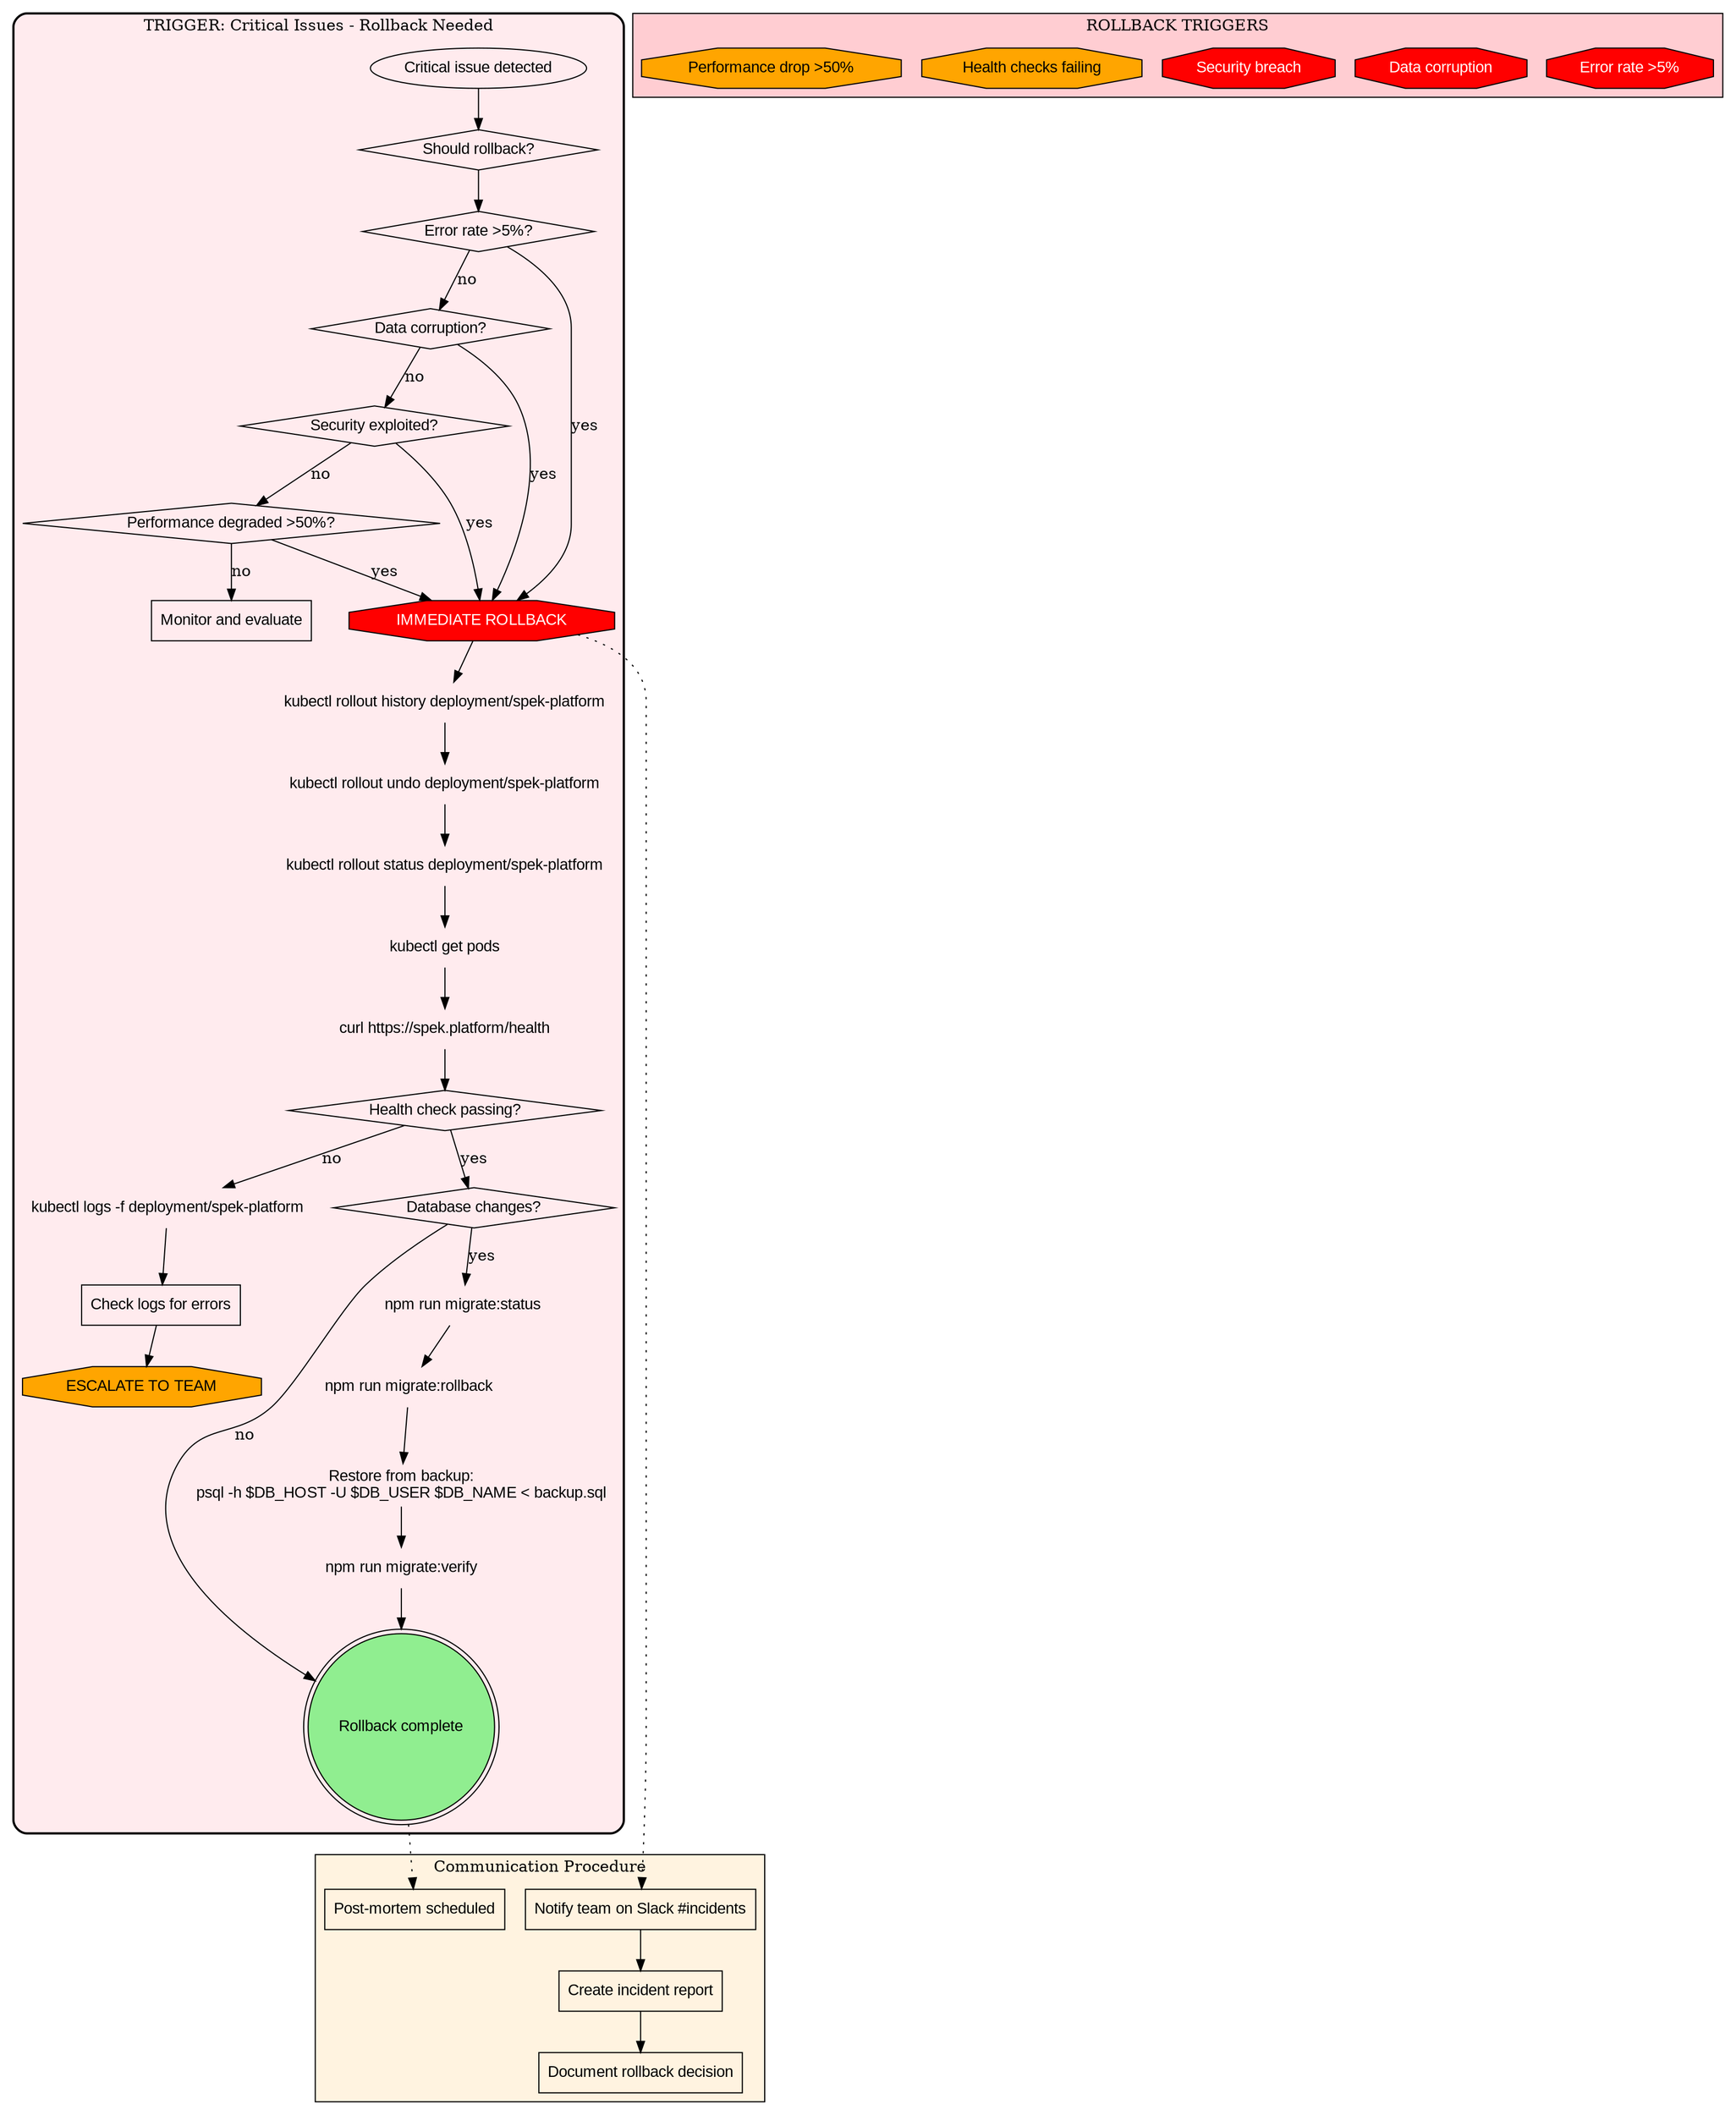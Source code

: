 digraph ROLLBACK_PROCEDURE {
    // TRIGGER: When deployment fails or critical issues detected
    // USE WHEN:
    //   - Critical errors affecting >5% of users
    //   - Data corruption detected
    //   - Security vulnerability exploited
    //   - Performance degradation >50%
    //   - Health checks failing

    rankdir=TB;
    node [fontname="Arial"];

    subgraph cluster_rollback {
        label="TRIGGER: Critical Issues - Rollback Needed";
        style="rounded,bold";
        bgcolor="#ffebee";

        // Entry - triggers
        "Critical issue detected" [shape=ellipse];

        // Immediate rollback triggers
        "Should rollback?" [shape=diamond];
        "Error rate >5%?" [shape=diamond];
        "Data corruption?" [shape=diamond];
        "Security exploited?" [shape=diamond];
        "Performance degraded >50%?" [shape=diamond];

        "IMMEDIATE ROLLBACK" [shape=octagon, style=filled, fillcolor=red, fontcolor=white];
        "Monitor and evaluate" [shape=box];

        // Rollback execution (Kubernetes)
        "kubectl rollout history deployment/spek-platform" [shape=plaintext];
        "kubectl rollout undo deployment/spek-platform" [shape=plaintext];
        "kubectl rollout status deployment/spek-platform" [shape=plaintext];
        "kubectl get pods" [shape=plaintext];

        // Verification
        "curl https://spek.platform/health" [shape=plaintext];
        "Health check passing?" [shape=diamond];
        "kubectl logs -f deployment/spek-platform" [shape=plaintext];
        "Check logs for errors" [shape=box];

        // Database rollback (if needed)
        "Database changes?" [shape=diamond];
        "npm run migrate:status" [shape=plaintext];
        "npm run migrate:rollback" [shape=plaintext];
        "Restore from backup:\npsql -h $DB_HOST -U $DB_USER $DB_NAME < backup.sql" [shape=plaintext];
        "npm run migrate:verify" [shape=plaintext];

        "Rollback complete" [shape=doublecircle, style=filled, fillcolor=lightgreen];
        "ESCALATE TO TEAM" [shape=octagon, style=filled, fillcolor=orange];

        // Flow
        "Critical issue detected" -> "Should rollback?";

        "Should rollback?" -> "Error rate >5%?";
        "Error rate >5%?" -> "IMMEDIATE ROLLBACK" [label="yes"];
        "Error rate >5%?" -> "Data corruption?" [label="no"];

        "Data corruption?" -> "IMMEDIATE ROLLBACK" [label="yes"];
        "Data corruption?" -> "Security exploited?" [label="no"];

        "Security exploited?" -> "IMMEDIATE ROLLBACK" [label="yes"];
        "Security exploited?" -> "Performance degraded >50%?" [label="no"];

        "Performance degraded >50%?" -> "IMMEDIATE ROLLBACK" [label="yes"];
        "Performance degraded >50%?" -> "Monitor and evaluate" [label="no"];

        // Kubernetes rollback
        "IMMEDIATE ROLLBACK" -> "kubectl rollout history deployment/spek-platform";
        "kubectl rollout history deployment/spek-platform" -> "kubectl rollout undo deployment/spek-platform";
        "kubectl rollout undo deployment/spek-platform" -> "kubectl rollout status deployment/spek-platform";
        "kubectl rollout status deployment/spek-platform" -> "kubectl get pods";
        "kubectl get pods" -> "curl https://spek.platform/health";

        "curl https://spek.platform/health" -> "Health check passing?";
        "Health check passing?" -> "Database changes?" [label="yes"];
        "Health check passing?" -> "kubectl logs -f deployment/spek-platform" [label="no"];

        "kubectl logs -f deployment/spek-platform" -> "Check logs for errors";
        "Check logs for errors" -> "ESCALATE TO TEAM";

        // Database rollback
        "Database changes?" -> "npm run migrate:status" [label="yes"];
        "Database changes?" -> "Rollback complete" [label="no"];

        "npm run migrate:status" -> "npm run migrate:rollback";
        "npm run migrate:rollback" -> "Restore from backup:\npsql -h $DB_HOST -U $DB_USER $DB_NAME < backup.sql";
        "Restore from backup:\npsql -h $DB_HOST -U $DB_USER $DB_NAME < backup.sql" -> "npm run migrate:verify";
        "npm run migrate:verify" -> "Rollback complete";
    }

    // Communication procedure
    subgraph cluster_communication {
        label="Communication Procedure";
        bgcolor="#fff3e0";

        "Notify team on Slack #incidents" [shape=box];
        "Create incident report" [shape=box];
        "Document rollback decision" [shape=box];
        "Post-mortem scheduled" [shape=box];

        "IMMEDIATE ROLLBACK" -> "Notify team on Slack #incidents" [style=dotted];
        "Notify team on Slack #incidents" -> "Create incident report";
        "Create incident report" -> "Document rollback decision";
        "Rollback complete" -> "Post-mortem scheduled" [style=dotted];
    }

    // Always visible warnings
    subgraph cluster_warnings {
        label="ROLLBACK TRIGGERS";
        bgcolor="#ffcdd2";

        "Error rate >5%" [shape=octagon, style=filled, fillcolor=red, fontcolor=white];
        "Data corruption" [shape=octagon, style=filled, fillcolor=red, fontcolor=white];
        "Security breach" [shape=octagon, style=filled, fillcolor=red, fontcolor=white];
        "Health checks failing" [shape=octagon, style=filled, fillcolor=orange];
        "Performance drop >50%" [shape=octagon, style=filled, fillcolor=orange];
    }
}

